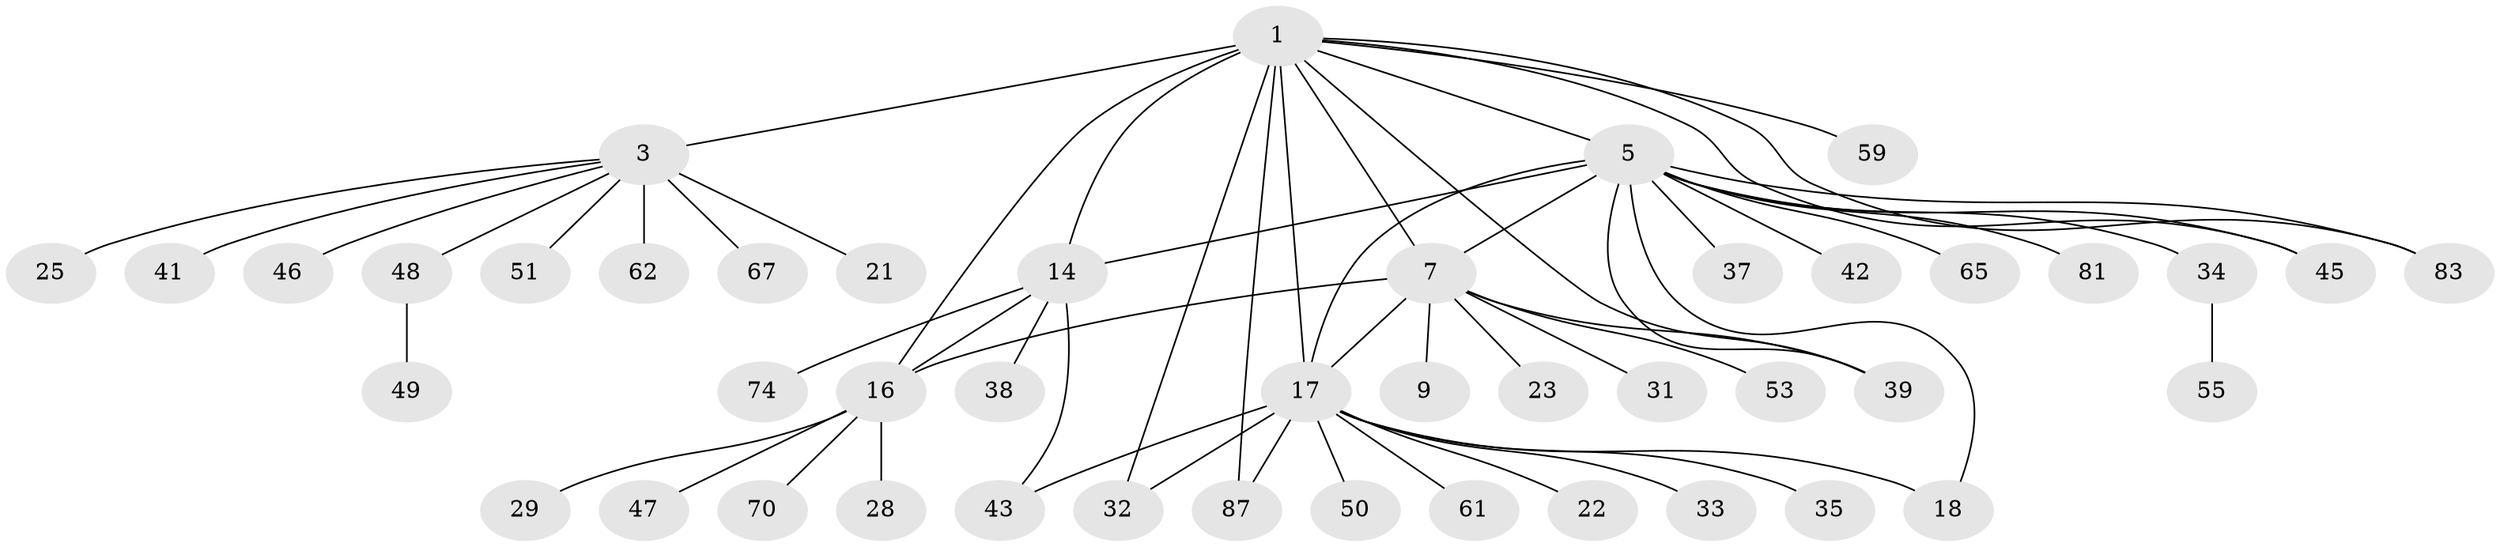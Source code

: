 // original degree distribution, {5: 0.022222222222222223, 7: 0.03333333333333333, 11: 0.011111111111111112, 12: 0.022222222222222223, 6: 0.044444444444444446, 10: 0.011111111111111112, 4: 0.044444444444444446, 8: 0.022222222222222223, 13: 0.011111111111111112, 1: 0.5111111111111111, 3: 0.05555555555555555, 2: 0.2111111111111111}
// Generated by graph-tools (version 1.1) at 2025/19/03/04/25 18:19:34]
// undirected, 45 vertices, 58 edges
graph export_dot {
graph [start="1"]
  node [color=gray90,style=filled];
  1 [super="+4+2"];
  3;
  5 [super="+6"];
  7 [super="+30+10"];
  9 [super="+75"];
  14 [super="+15+24+76+80"];
  16;
  17 [super="+19+20+72"];
  18;
  21;
  22;
  23;
  25;
  28;
  29;
  31;
  32;
  33;
  34;
  35 [super="+36"];
  37;
  38;
  39 [super="+44+56"];
  41;
  42;
  43;
  45 [super="+77"];
  46;
  47;
  48 [super="+71"];
  49;
  50;
  51;
  53 [super="+82+84"];
  55;
  59;
  61;
  62;
  65;
  67;
  70;
  74;
  81;
  83;
  87;
  1 -- 3 [weight=3];
  1 -- 32;
  1 -- 17 [weight=2];
  1 -- 83;
  1 -- 87;
  1 -- 59;
  1 -- 45;
  1 -- 5;
  1 -- 39;
  1 -- 7 [weight=3];
  1 -- 16;
  1 -- 14 [weight=2];
  3 -- 21;
  3 -- 25;
  3 -- 41;
  3 -- 46;
  3 -- 48;
  3 -- 51;
  3 -- 62;
  3 -- 67;
  5 -- 7 [weight=3];
  5 -- 14;
  5 -- 18;
  5 -- 17;
  5 -- 65;
  5 -- 34;
  5 -- 37;
  5 -- 39;
  5 -- 42;
  5 -- 45;
  5 -- 81;
  5 -- 83;
  7 -- 39;
  7 -- 9 [weight=3];
  7 -- 16;
  7 -- 17 [weight=2];
  7 -- 53;
  7 -- 23;
  7 -- 31;
  14 -- 16 [weight=2];
  14 -- 43;
  14 -- 74;
  14 -- 38;
  16 -- 28;
  16 -- 29;
  16 -- 47;
  16 -- 70;
  17 -- 18 [weight=3];
  17 -- 22;
  17 -- 32;
  17 -- 33;
  17 -- 35;
  17 -- 61;
  17 -- 87;
  17 -- 50;
  17 -- 43;
  34 -- 55;
  48 -- 49;
}

